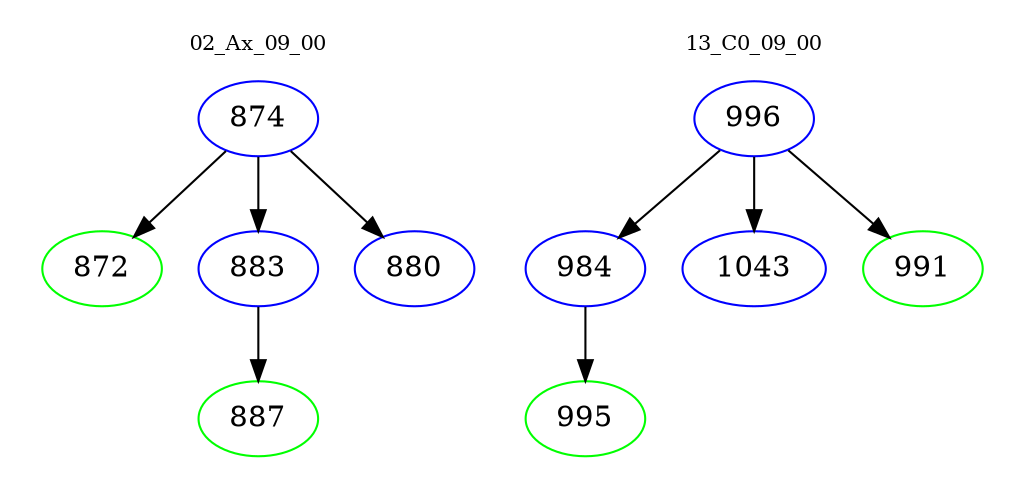 digraph{
subgraph cluster_0 {
color = white
label = "02_Ax_09_00";
fontsize=10;
T0_874 [label="874", color="blue"]
T0_874 -> T0_872 [color="black"]
T0_872 [label="872", color="green"]
T0_874 -> T0_883 [color="black"]
T0_883 [label="883", color="blue"]
T0_883 -> T0_887 [color="black"]
T0_887 [label="887", color="green"]
T0_874 -> T0_880 [color="black"]
T0_880 [label="880", color="blue"]
}
subgraph cluster_1 {
color = white
label = "13_C0_09_00";
fontsize=10;
T1_996 [label="996", color="blue"]
T1_996 -> T1_984 [color="black"]
T1_984 [label="984", color="blue"]
T1_984 -> T1_995 [color="black"]
T1_995 [label="995", color="green"]
T1_996 -> T1_1043 [color="black"]
T1_1043 [label="1043", color="blue"]
T1_996 -> T1_991 [color="black"]
T1_991 [label="991", color="green"]
}
}
